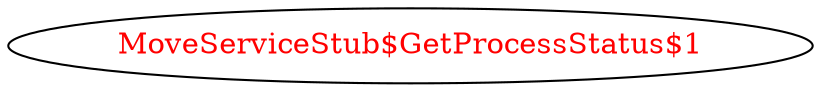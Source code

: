 digraph dependencyGraph {
 concentrate=true;
 ranksep="2.0";
 rankdir="LR"; 
 splines="ortho";
"MoveServiceStub$GetProcessStatus$1" [fontcolor="red"];
}